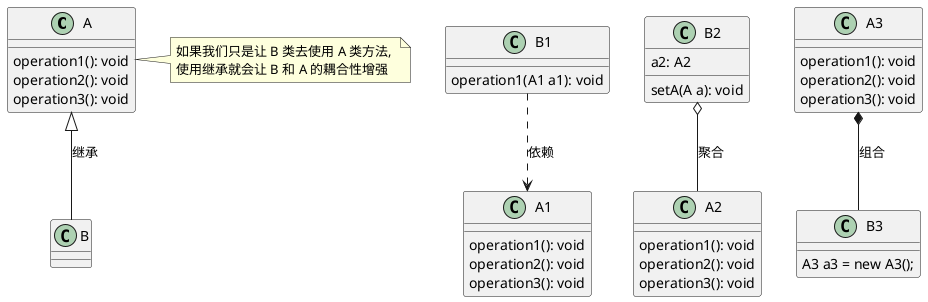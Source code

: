 @startuml

class A {
    operation1(): void
    operation2(): void
    operation3(): void
}
note right of A: 如果我们只是让 B 类去使用 A 类方法, \n使用继承就会让 B 和 A 的耦合性增强

class B {
}

A <|-- B: 继承

class A1 {
    operation1(): void
    operation2(): void
    operation3(): void
}

class B1 {
    operation1(A1 a1): void
}

B1 ..> A1 : 依赖


class A2 {
    operation1(): void
    operation2(): void
    operation3(): void
}

class B2 {
    a2: A2
    setA(A a): void
}

B2 o-- A2: 聚合

class A3 {
    operation1(): void
    operation2(): void
    operation3(): void
}

class B3 {
    A3 a3 = new A3();
}

A3 *-- B3: 组合

@enduml